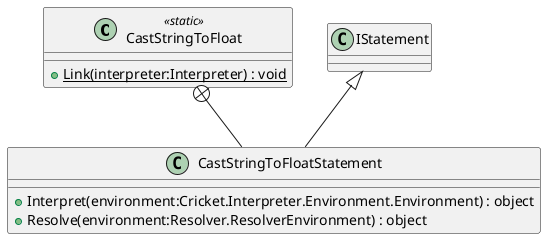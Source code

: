 @startuml
class CastStringToFloat <<static>> {
    + {static} Link(interpreter:Interpreter) : void
}
class CastStringToFloatStatement {
    + Interpret(environment:Cricket.Interpreter.Environment.Environment) : object
    + Resolve(environment:Resolver.ResolverEnvironment) : object
}
CastStringToFloat +-- CastStringToFloatStatement
IStatement <|-- CastStringToFloatStatement
@enduml

